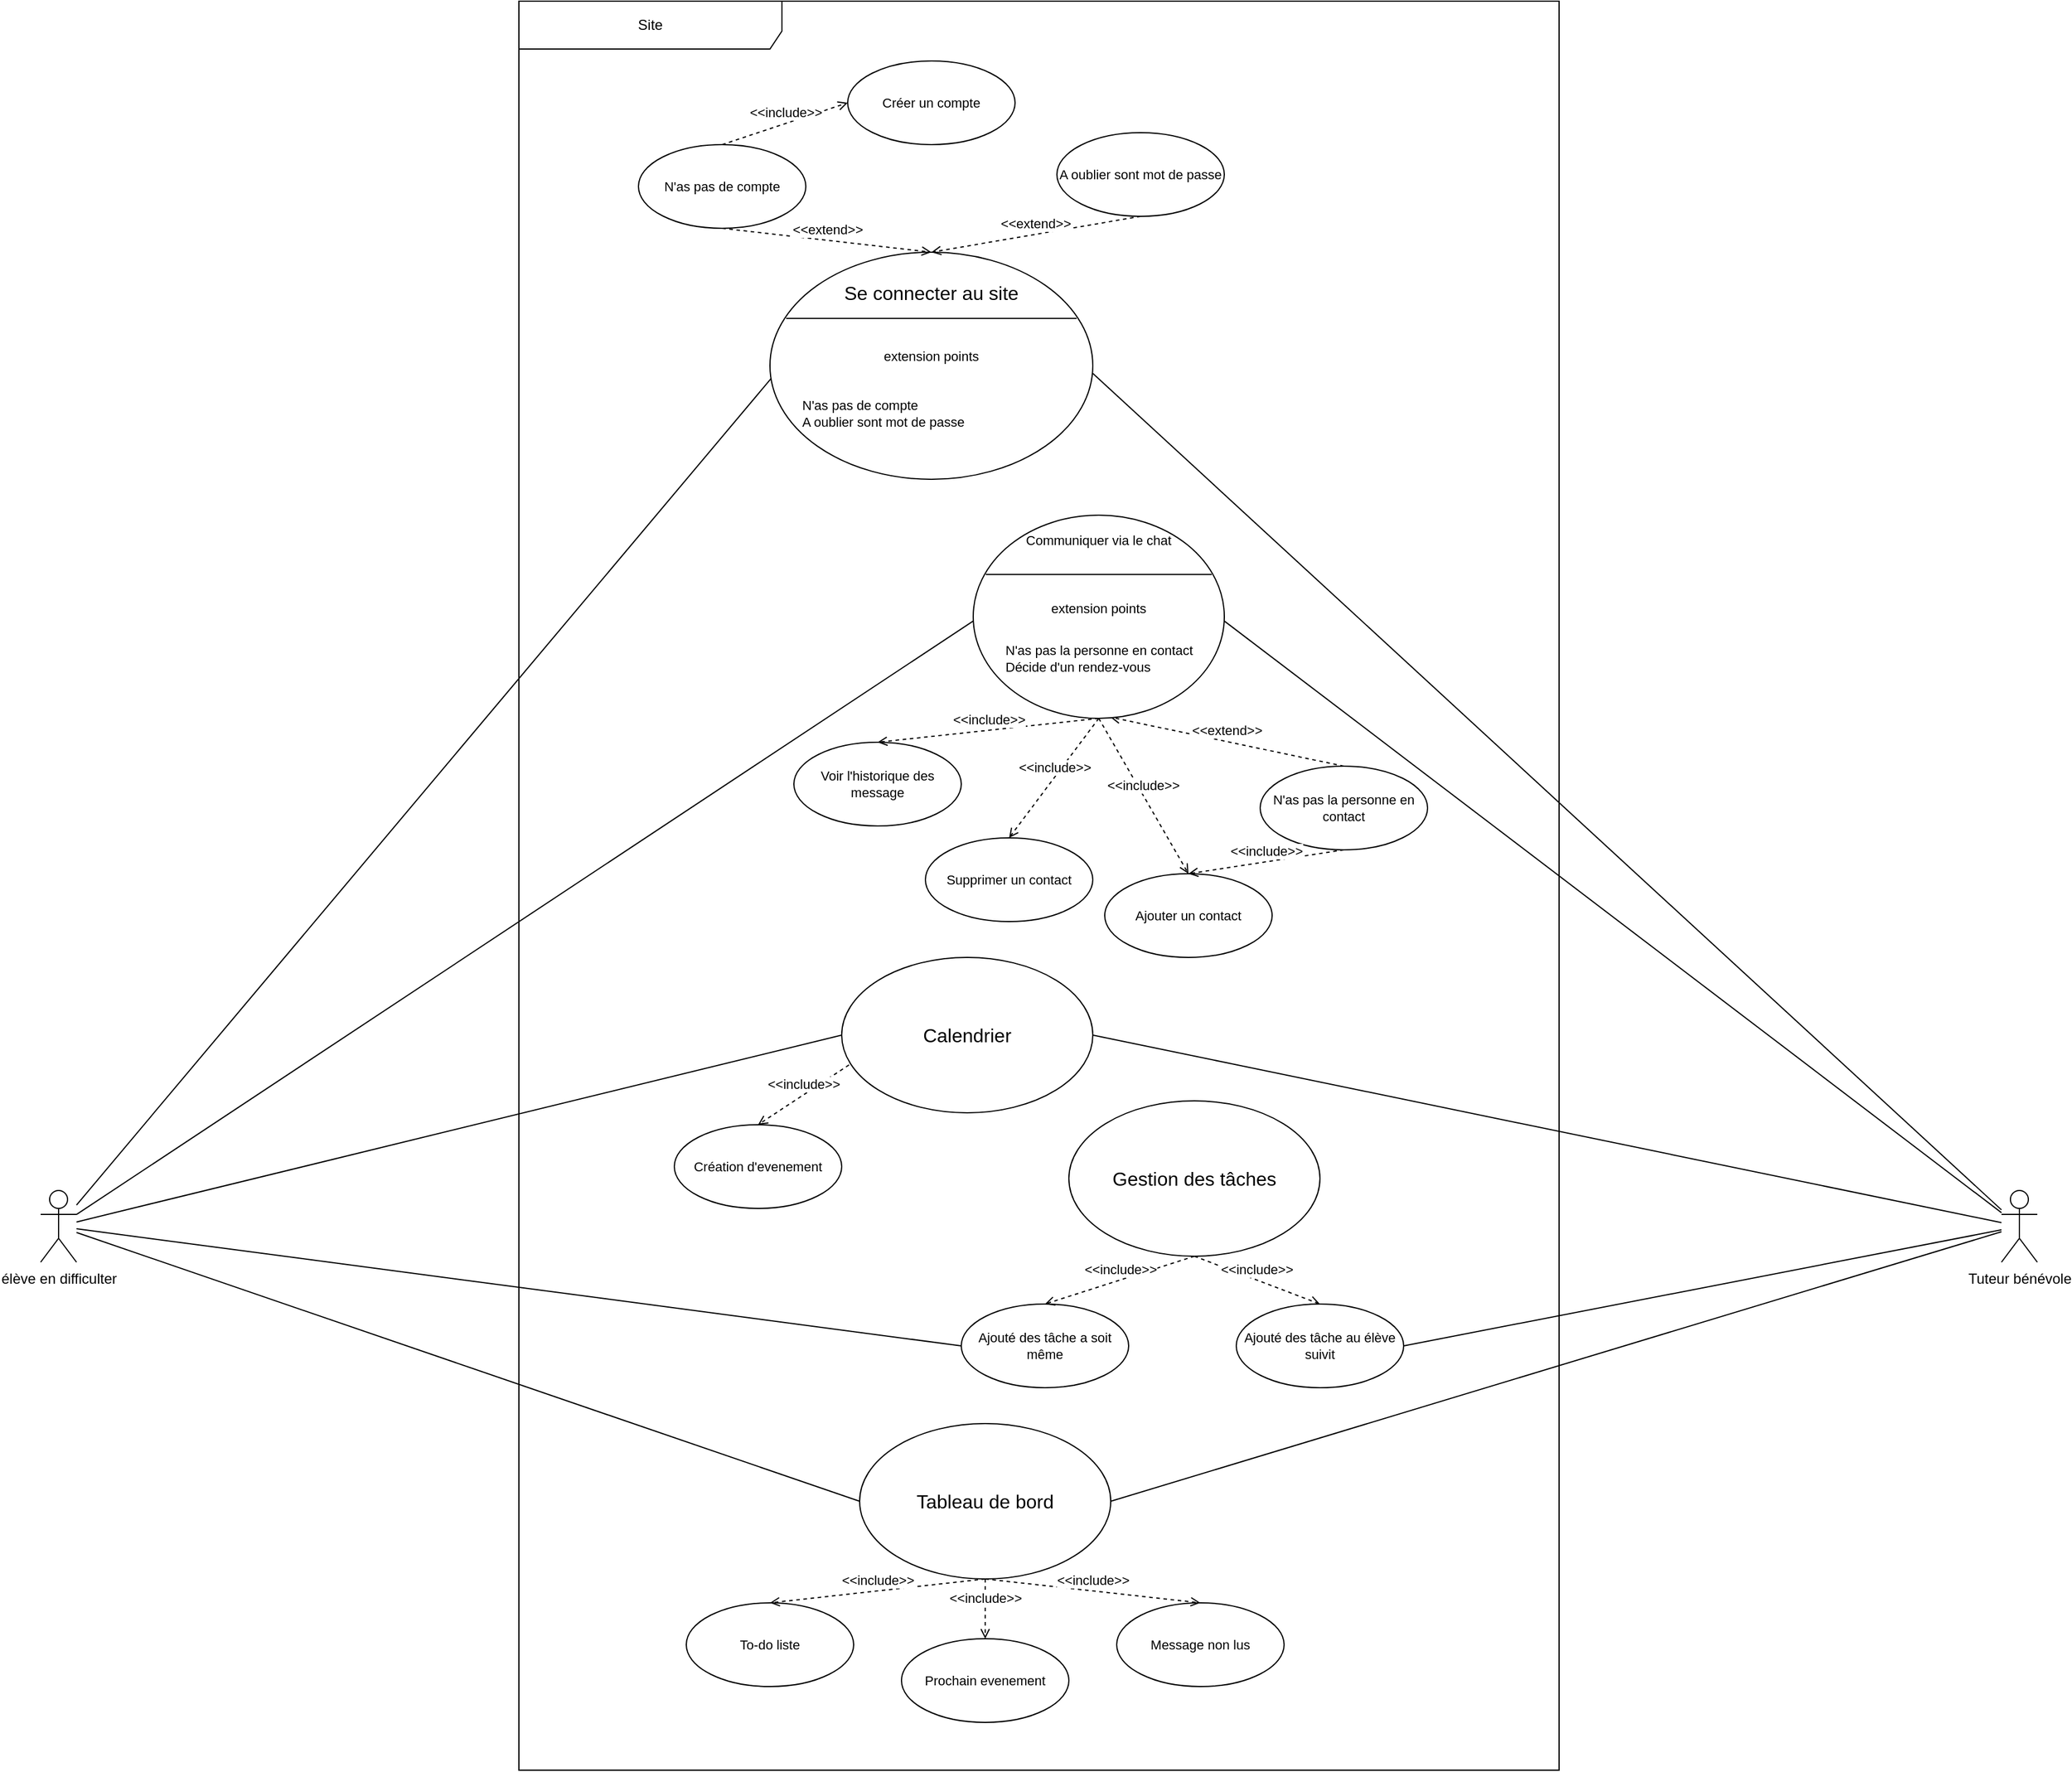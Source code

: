 <mxfile version="21.5.1" type="github">
  <diagram name="Page-1" id="kGMyGou1nUePbA4EINrC">
    <mxGraphModel dx="10929" dy="9974" grid="1" gridSize="10" guides="1" tooltips="1" connect="1" arrows="1" fold="1" page="1" pageScale="1" pageWidth="827" pageHeight="1169" math="0" shadow="0">
      <root>
        <mxCell id="0" />
        <mxCell id="1" parent="0" />
        <mxCell id="mz7fUr0vwj-igbSiduvv-72" style="edgeStyle=none;shape=connector;rounded=0;orthogonalLoop=1;jettySize=auto;html=1;labelBackgroundColor=default;strokeColor=default;fontFamily=Helvetica;fontSize=11;fontColor=default;endArrow=none;endFill=0;entryX=0.017;entryY=-0.2;entryDx=0;entryDy=0;entryPerimeter=0;" parent="1" source="mz7fUr0vwj-igbSiduvv-27" target="mz7fUr0vwj-igbSiduvv-78" edge="1">
          <mxGeometry relative="1" as="geometry" />
        </mxCell>
        <mxCell id="mz7fUr0vwj-igbSiduvv-88" style="edgeStyle=none;shape=connector;rounded=0;orthogonalLoop=1;jettySize=auto;html=1;labelBackgroundColor=default;strokeColor=default;fontFamily=Helvetica;fontSize=11;fontColor=default;endArrow=none;endFill=0;entryX=0;entryY=0.75;entryDx=0;entryDy=0;" parent="1" source="mz7fUr0vwj-igbSiduvv-27" target="mz7fUr0vwj-igbSiduvv-98" edge="1">
          <mxGeometry relative="1" as="geometry">
            <mxPoint x="-4521" y="-6325" as="targetPoint" />
          </mxGeometry>
        </mxCell>
        <mxCell id="mz7fUr0vwj-igbSiduvv-108" style="edgeStyle=none;shape=connector;rounded=0;orthogonalLoop=1;jettySize=auto;html=1;entryX=0;entryY=0.5;entryDx=0;entryDy=0;labelBackgroundColor=default;strokeColor=default;fontFamily=Helvetica;fontSize=11;fontColor=default;endArrow=none;endFill=0;" parent="1" source="mz7fUr0vwj-igbSiduvv-27" target="mz7fUr0vwj-igbSiduvv-107" edge="1">
          <mxGeometry relative="1" as="geometry" />
        </mxCell>
        <mxCell id="mz7fUr0vwj-igbSiduvv-115" style="edgeStyle=none;shape=connector;rounded=0;orthogonalLoop=1;jettySize=auto;html=1;entryX=0;entryY=0.5;entryDx=0;entryDy=0;labelBackgroundColor=default;strokeColor=default;fontFamily=Helvetica;fontSize=11;fontColor=default;endArrow=none;endFill=0;" parent="1" source="mz7fUr0vwj-igbSiduvv-27" target="mz7fUr0vwj-igbSiduvv-123" edge="1">
          <mxGeometry relative="1" as="geometry" />
        </mxCell>
        <mxCell id="mz7fUr0vwj-igbSiduvv-131" style="edgeStyle=none;shape=connector;rounded=0;orthogonalLoop=1;jettySize=auto;html=1;entryX=0;entryY=0.5;entryDx=0;entryDy=0;labelBackgroundColor=default;strokeColor=default;fontFamily=Helvetica;fontSize=11;fontColor=default;endArrow=none;endFill=0;" parent="1" source="mz7fUr0vwj-igbSiduvv-27" target="mz7fUr0vwj-igbSiduvv-126" edge="1">
          <mxGeometry relative="1" as="geometry" />
        </mxCell>
        <mxCell id="mz7fUr0vwj-igbSiduvv-27" value="élève en difficulter" style="shape=umlActor;verticalLabelPosition=bottom;verticalAlign=top;html=1;" parent="1" vertex="1">
          <mxGeometry x="-5391" y="-5965" width="30" height="60" as="geometry" />
        </mxCell>
        <mxCell id="mz7fUr0vwj-igbSiduvv-29" value="&lt;div&gt;Site&lt;/div&gt;" style="shape=umlFrame;whiteSpace=wrap;html=1;pointerEvents=0;width=220;height=40;connectable=0;" parent="1" vertex="1">
          <mxGeometry x="-4991" y="-6960" width="870" height="1480" as="geometry" />
        </mxCell>
        <mxCell id="mz7fUr0vwj-igbSiduvv-73" style="edgeStyle=none;shape=connector;rounded=0;orthogonalLoop=1;jettySize=auto;html=1;entryX=1;entryY=-0.2;entryDx=0;entryDy=0;labelBackgroundColor=default;strokeColor=default;fontFamily=Helvetica;fontSize=11;fontColor=default;endArrow=none;endFill=0;entryPerimeter=0;" parent="1" source="mz7fUr0vwj-igbSiduvv-30" target="mz7fUr0vwj-igbSiduvv-78" edge="1">
          <mxGeometry relative="1" as="geometry" />
        </mxCell>
        <mxCell id="mz7fUr0vwj-igbSiduvv-89" style="edgeStyle=none;shape=connector;rounded=0;orthogonalLoop=1;jettySize=auto;html=1;entryX=1;entryY=0.75;entryDx=0;entryDy=0;labelBackgroundColor=default;strokeColor=default;fontFamily=Helvetica;fontSize=11;fontColor=default;endArrow=none;endFill=0;" parent="1" source="mz7fUr0vwj-igbSiduvv-30" target="mz7fUr0vwj-igbSiduvv-98" edge="1">
          <mxGeometry relative="1" as="geometry">
            <mxPoint x="-4381" y="-6325" as="targetPoint" />
          </mxGeometry>
        </mxCell>
        <mxCell id="mz7fUr0vwj-igbSiduvv-109" style="edgeStyle=none;shape=connector;rounded=0;orthogonalLoop=1;jettySize=auto;html=1;entryX=1;entryY=0.5;entryDx=0;entryDy=0;labelBackgroundColor=default;strokeColor=default;fontFamily=Helvetica;fontSize=11;fontColor=default;endArrow=none;endFill=0;" parent="1" source="mz7fUr0vwj-igbSiduvv-30" target="mz7fUr0vwj-igbSiduvv-107" edge="1">
          <mxGeometry relative="1" as="geometry" />
        </mxCell>
        <mxCell id="mz7fUr0vwj-igbSiduvv-116" style="edgeStyle=none;shape=connector;rounded=0;orthogonalLoop=1;jettySize=auto;html=1;entryX=1;entryY=0.5;entryDx=0;entryDy=0;labelBackgroundColor=default;strokeColor=default;fontFamily=Helvetica;fontSize=11;fontColor=default;endArrow=none;endFill=0;" parent="1" source="mz7fUr0vwj-igbSiduvv-30" target="mz7fUr0vwj-igbSiduvv-124" edge="1">
          <mxGeometry relative="1" as="geometry" />
        </mxCell>
        <mxCell id="mz7fUr0vwj-igbSiduvv-132" style="edgeStyle=none;shape=connector;rounded=0;orthogonalLoop=1;jettySize=auto;html=1;entryX=1;entryY=0.5;entryDx=0;entryDy=0;labelBackgroundColor=default;strokeColor=default;fontFamily=Helvetica;fontSize=11;fontColor=default;endArrow=none;endFill=0;" parent="1" source="mz7fUr0vwj-igbSiduvv-30" target="mz7fUr0vwj-igbSiduvv-126" edge="1">
          <mxGeometry relative="1" as="geometry" />
        </mxCell>
        <mxCell id="mz7fUr0vwj-igbSiduvv-30" value="Tuteur bénévole" style="shape=umlActor;verticalLabelPosition=bottom;verticalAlign=top;html=1;" parent="1" vertex="1">
          <mxGeometry x="-3751" y="-5965" width="30" height="60" as="geometry" />
        </mxCell>
        <mxCell id="mz7fUr0vwj-igbSiduvv-71" value="N&#39;as pas de compte" style="ellipse;whiteSpace=wrap;html=1;fontFamily=Helvetica;fontSize=11;fontColor=default;" parent="1" vertex="1">
          <mxGeometry x="-4891" y="-6840" width="140" height="70" as="geometry" />
        </mxCell>
        <mxCell id="mz7fUr0vwj-igbSiduvv-74" value="" style="shape=ellipse;container=1;horizontal=1;horizontalStack=0;resizeParent=1;resizeParentMax=0;resizeLast=0;html=1;dashed=0;collapsible=0;fontFamily=Helvetica;fontSize=11;fontColor=default;" parent="1" vertex="1">
          <mxGeometry x="-4781" y="-6750" width="270" height="190" as="geometry" />
        </mxCell>
        <mxCell id="mz7fUr0vwj-igbSiduvv-75" value="&lt;div style=&quot;font-size: 16px;&quot;&gt;Se connecter au site&lt;br style=&quot;font-size: 16px;&quot;&gt;&lt;/div&gt;" style="html=1;strokeColor=none;fillColor=none;align=center;verticalAlign=middle;rotatable=0;whiteSpace=wrap;fontFamily=Helvetica;fontSize=16;fontColor=default;" parent="mz7fUr0vwj-igbSiduvv-74" vertex="1">
          <mxGeometry y="10" width="270" height="47.5" as="geometry" />
        </mxCell>
        <mxCell id="mz7fUr0vwj-igbSiduvv-76" value="" style="line;strokeWidth=1;fillColor=none;rotatable=0;labelPosition=right;points=[];portConstraint=eastwest;dashed=0;resizeWidth=1;fontFamily=Helvetica;fontSize=11;fontColor=default;" parent="mz7fUr0vwj-igbSiduvv-74" vertex="1">
          <mxGeometry x="13.5" y="47.5" width="243.0" height="15.833" as="geometry" />
        </mxCell>
        <mxCell id="mz7fUr0vwj-igbSiduvv-77" value="extension points" style="text;html=1;align=center;verticalAlign=middle;rotatable=0;fillColor=none;strokeColor=none;whiteSpace=wrap;fontSize=11;fontFamily=Helvetica;fontColor=default;" parent="mz7fUr0vwj-igbSiduvv-74" vertex="1">
          <mxGeometry y="63.333" width="270" height="47.5" as="geometry" />
        </mxCell>
        <mxCell id="mz7fUr0vwj-igbSiduvv-78" value="&lt;div&gt;N&#39;as pas de compte&lt;/div&gt;&lt;div&gt;A oublier sont mot de passe&lt;br&gt;&lt;/div&gt;" style="text;html=1;align=left;verticalAlign=middle;rotatable=0;spacingLeft=25;fillColor=none;strokeColor=none;whiteSpace=wrap;fontSize=11;fontFamily=Helvetica;fontColor=default;" parent="mz7fUr0vwj-igbSiduvv-74" vertex="1">
          <mxGeometry y="110.833" width="270" height="47.5" as="geometry" />
        </mxCell>
        <mxCell id="mz7fUr0vwj-igbSiduvv-82" value="&amp;lt;&amp;lt;extend&amp;gt;&amp;gt;" style="html=1;verticalAlign=bottom;labelBackgroundColor=default;endArrow=open;endFill=0;dashed=1;rounded=0;strokeColor=default;fontFamily=Helvetica;fontSize=11;fontColor=default;shape=connector;exitX=0.5;exitY=1;exitDx=0;exitDy=0;" parent="1" source="mz7fUr0vwj-igbSiduvv-71" edge="1">
          <mxGeometry x="0.013" width="160" relative="1" as="geometry">
            <mxPoint x="-4951" y="-6550" as="sourcePoint" />
            <mxPoint x="-4646" y="-6750" as="targetPoint" />
            <mxPoint as="offset" />
          </mxGeometry>
        </mxCell>
        <mxCell id="mz7fUr0vwj-igbSiduvv-83" value="&amp;lt;&amp;lt;include&amp;gt;&amp;gt;" style="html=1;verticalAlign=bottom;labelBackgroundColor=default;endArrow=open;endFill=0;dashed=1;rounded=0;strokeColor=default;fontFamily=Helvetica;fontSize=11;fontColor=default;shape=connector;exitX=0.5;exitY=0;exitDx=0;exitDy=0;entryX=0;entryY=0.5;entryDx=0;entryDy=0;" parent="1" source="mz7fUr0vwj-igbSiduvv-71" target="mz7fUr0vwj-igbSiduvv-84" edge="1">
          <mxGeometry width="160" relative="1" as="geometry">
            <mxPoint x="-4691" y="-6830" as="sourcePoint" />
            <mxPoint x="-4631" y="-6950" as="targetPoint" />
          </mxGeometry>
        </mxCell>
        <mxCell id="mz7fUr0vwj-igbSiduvv-84" value="Créer un compte" style="ellipse;whiteSpace=wrap;html=1;fontFamily=Helvetica;fontSize=11;fontColor=default;" parent="1" vertex="1">
          <mxGeometry x="-4716" y="-6910" width="140" height="70" as="geometry" />
        </mxCell>
        <mxCell id="mz7fUr0vwj-igbSiduvv-85" value="A oublier sont mot de passe" style="ellipse;whiteSpace=wrap;html=1;fontFamily=Helvetica;fontSize=11;fontColor=default;" parent="1" vertex="1">
          <mxGeometry x="-4541" y="-6850" width="140" height="70" as="geometry" />
        </mxCell>
        <mxCell id="mz7fUr0vwj-igbSiduvv-86" value="&amp;lt;&amp;lt;extend&amp;gt;&amp;gt;" style="html=1;verticalAlign=bottom;labelBackgroundColor=default;endArrow=open;endFill=0;dashed=1;rounded=0;strokeColor=default;fontFamily=Helvetica;fontSize=11;fontColor=default;shape=connector;entryX=0.5;entryY=0;entryDx=0;entryDy=0;exitX=0.5;exitY=1;exitDx=0;exitDy=0;" parent="1" source="mz7fUr0vwj-igbSiduvv-85" target="mz7fUr0vwj-igbSiduvv-74" edge="1">
          <mxGeometry width="160" relative="1" as="geometry">
            <mxPoint x="-4531" y="-6790" as="sourcePoint" />
            <mxPoint x="-4500" y="-6726" as="targetPoint" />
          </mxGeometry>
        </mxCell>
        <mxCell id="mz7fUr0vwj-igbSiduvv-90" value="N&#39;as pas la personne en contact" style="ellipse;whiteSpace=wrap;html=1;fontFamily=Helvetica;fontSize=11;fontColor=default;" parent="1" vertex="1">
          <mxGeometry x="-4371" y="-6320" width="140" height="70" as="geometry" />
        </mxCell>
        <mxCell id="mz7fUr0vwj-igbSiduvv-91" value="Voir l&#39;historique des message" style="ellipse;whiteSpace=wrap;html=1;fontFamily=Helvetica;fontSize=11;fontColor=default;" parent="1" vertex="1">
          <mxGeometry x="-4761" y="-6340" width="140" height="70" as="geometry" />
        </mxCell>
        <mxCell id="mz7fUr0vwj-igbSiduvv-92" value="&amp;lt;&amp;lt;include&amp;gt;&amp;gt;" style="html=1;verticalAlign=bottom;labelBackgroundColor=default;endArrow=open;endFill=0;dashed=1;rounded=0;strokeColor=default;fontFamily=Helvetica;fontSize=11;fontColor=default;shape=connector;exitX=0.5;exitY=1;exitDx=0;exitDy=0;entryX=0.5;entryY=0;entryDx=0;entryDy=0;" parent="1" source="mz7fUr0vwj-igbSiduvv-95" target="mz7fUr0vwj-igbSiduvv-91" edge="1">
          <mxGeometry width="160" relative="1" as="geometry">
            <mxPoint x="-4501" y="-6410" as="sourcePoint" />
            <mxPoint x="-4471" y="-6320" as="targetPoint" />
          </mxGeometry>
        </mxCell>
        <mxCell id="mz7fUr0vwj-igbSiduvv-93" value="&amp;lt;&amp;lt;extend&amp;gt;&amp;gt;" style="html=1;verticalAlign=bottom;labelBackgroundColor=default;endArrow=open;endFill=0;dashed=1;rounded=0;strokeColor=default;fontFamily=Helvetica;fontSize=11;fontColor=default;shape=connector;exitX=0.5;exitY=0;exitDx=0;exitDy=0;entryX=0.546;entryY=0.994;entryDx=0;entryDy=0;entryPerimeter=0;" parent="1" source="mz7fUr0vwj-igbSiduvv-90" target="mz7fUr0vwj-igbSiduvv-95" edge="1">
          <mxGeometry width="160" relative="1" as="geometry">
            <mxPoint x="-4451" y="-6350" as="sourcePoint" />
            <mxPoint x="-4501" y="-6410" as="targetPoint" />
          </mxGeometry>
        </mxCell>
        <mxCell id="mz7fUr0vwj-igbSiduvv-94" value="Ajouter un contact" style="ellipse;whiteSpace=wrap;html=1;fontFamily=Helvetica;fontSize=11;fontColor=default;" parent="1" vertex="1">
          <mxGeometry x="-4501" y="-6230" width="140" height="70" as="geometry" />
        </mxCell>
        <mxCell id="mz7fUr0vwj-igbSiduvv-95" value="" style="shape=ellipse;container=1;horizontal=1;horizontalStack=0;resizeParent=1;resizeParentMax=0;resizeLast=0;html=1;dashed=0;collapsible=0;fontFamily=Helvetica;fontSize=11;fontColor=default;" parent="1" vertex="1">
          <mxGeometry x="-4611" y="-6530" width="210" height="170" as="geometry" />
        </mxCell>
        <mxCell id="mz7fUr0vwj-igbSiduvv-96" value="Communiquer via le chat" style="html=1;strokeColor=none;fillColor=none;align=center;verticalAlign=middle;rotatable=0;whiteSpace=wrap;fontFamily=Helvetica;fontSize=11;fontColor=default;" parent="mz7fUr0vwj-igbSiduvv-95" vertex="1">
          <mxGeometry width="210" height="42.5" as="geometry" />
        </mxCell>
        <mxCell id="mz7fUr0vwj-igbSiduvv-97" value="" style="line;strokeWidth=1;fillColor=none;rotatable=0;labelPosition=right;points=[];portConstraint=eastwest;dashed=0;resizeWidth=1;fontFamily=Helvetica;fontSize=11;fontColor=default;" parent="mz7fUr0vwj-igbSiduvv-95" vertex="1">
          <mxGeometry x="10.5" y="42.5" width="189" height="14.167" as="geometry" />
        </mxCell>
        <mxCell id="mz7fUr0vwj-igbSiduvv-98" value="extension points" style="text;html=1;align=center;verticalAlign=middle;rotatable=0;fillColor=none;strokeColor=none;whiteSpace=wrap;fontSize=11;fontFamily=Helvetica;fontColor=default;" parent="mz7fUr0vwj-igbSiduvv-95" vertex="1">
          <mxGeometry y="56.667" width="210" height="42.5" as="geometry" />
        </mxCell>
        <mxCell id="mz7fUr0vwj-igbSiduvv-99" value="&lt;div&gt;N&#39;as pas la personne en contact&lt;/div&gt;&lt;div&gt;Décide d&#39;un rendez-vous&lt;br&gt;&lt;/div&gt;" style="text;html=1;align=left;verticalAlign=middle;rotatable=0;spacingLeft=25;fillColor=none;strokeColor=none;whiteSpace=wrap;fontSize=11;fontFamily=Helvetica;fontColor=default;" parent="mz7fUr0vwj-igbSiduvv-95" vertex="1">
          <mxGeometry y="99.167" width="210" height="42.5" as="geometry" />
        </mxCell>
        <mxCell id="mz7fUr0vwj-igbSiduvv-100" value="&amp;lt;&amp;lt;include&amp;gt;&amp;gt;" style="html=1;verticalAlign=bottom;labelBackgroundColor=default;endArrow=open;endFill=0;dashed=1;rounded=0;strokeColor=default;fontFamily=Helvetica;fontSize=11;fontColor=default;shape=connector;exitX=0.5;exitY=1;exitDx=0;exitDy=0;entryX=0.5;entryY=0;entryDx=0;entryDy=0;" parent="1" source="mz7fUr0vwj-igbSiduvv-90" target="mz7fUr0vwj-igbSiduvv-94" edge="1">
          <mxGeometry width="160" relative="1" as="geometry">
            <mxPoint x="-4356" y="-6195" as="sourcePoint" />
            <mxPoint x="-4461" y="-6105" as="targetPoint" />
          </mxGeometry>
        </mxCell>
        <mxCell id="mz7fUr0vwj-igbSiduvv-101" value="&amp;lt;&amp;lt;include&amp;gt;&amp;gt;" style="html=1;verticalAlign=bottom;labelBackgroundColor=default;endArrow=open;endFill=0;dashed=1;rounded=0;strokeColor=default;fontFamily=Helvetica;fontSize=11;fontColor=default;shape=connector;exitX=0.5;exitY=1;exitDx=0;exitDy=0;entryX=0.5;entryY=0;entryDx=0;entryDy=0;" parent="1" source="mz7fUr0vwj-igbSiduvv-95" target="mz7fUr0vwj-igbSiduvv-94" edge="1">
          <mxGeometry width="160" relative="1" as="geometry">
            <mxPoint x="-4271" y="-6240" as="sourcePoint" />
            <mxPoint x="-4461" y="-6250" as="targetPoint" />
          </mxGeometry>
        </mxCell>
        <mxCell id="mz7fUr0vwj-igbSiduvv-102" value="Supprimer un contact" style="ellipse;whiteSpace=wrap;html=1;fontFamily=Helvetica;fontSize=11;fontColor=default;" parent="1" vertex="1">
          <mxGeometry x="-4651" y="-6260" width="140" height="70" as="geometry" />
        </mxCell>
        <mxCell id="mz7fUr0vwj-igbSiduvv-103" value="&amp;lt;&amp;lt;include&amp;gt;&amp;gt;" style="html=1;verticalAlign=bottom;labelBackgroundColor=default;endArrow=open;endFill=0;dashed=1;rounded=0;strokeColor=default;fontFamily=Helvetica;fontSize=11;fontColor=default;shape=connector;exitX=0.5;exitY=1;exitDx=0;exitDy=0;entryX=0.5;entryY=0;entryDx=0;entryDy=0;" parent="1" source="mz7fUr0vwj-igbSiduvv-95" target="mz7fUr0vwj-igbSiduvv-102" edge="1">
          <mxGeometry width="160" relative="1" as="geometry">
            <mxPoint x="-4271" y="-6240" as="sourcePoint" />
            <mxPoint x="-4461" y="-6250" as="targetPoint" />
          </mxGeometry>
        </mxCell>
        <mxCell id="mz7fUr0vwj-igbSiduvv-107" value="Calendrier" style="ellipse;whiteSpace=wrap;html=1;fontFamily=Helvetica;fontSize=16;fontColor=default;" parent="1" vertex="1">
          <mxGeometry x="-4721" y="-6160" width="210" height="130" as="geometry" />
        </mxCell>
        <mxCell id="mz7fUr0vwj-igbSiduvv-110" value="&lt;div&gt;Création d&#39;evenement&lt;/div&gt;" style="ellipse;whiteSpace=wrap;html=1;fontFamily=Helvetica;fontSize=11;fontColor=default;" parent="1" vertex="1">
          <mxGeometry x="-4861" y="-6020" width="140" height="70" as="geometry" />
        </mxCell>
        <mxCell id="mz7fUr0vwj-igbSiduvv-111" value="&amp;lt;&amp;lt;include&amp;gt;&amp;gt;" style="html=1;verticalAlign=bottom;labelBackgroundColor=default;endArrow=open;endFill=0;dashed=1;rounded=0;strokeColor=default;fontFamily=Helvetica;fontSize=11;fontColor=default;shape=connector;exitX=0.029;exitY=0.692;exitDx=0;exitDy=0;entryX=0.5;entryY=0;entryDx=0;entryDy=0;exitPerimeter=0;" parent="1" source="mz7fUr0vwj-igbSiduvv-107" target="mz7fUr0vwj-igbSiduvv-110" edge="1">
          <mxGeometry width="160" relative="1" as="geometry">
            <mxPoint x="-4956" y="-5816" as="sourcePoint" />
            <mxPoint x="-4941" y="-5770" as="targetPoint" />
            <mxPoint as="offset" />
          </mxGeometry>
        </mxCell>
        <mxCell id="mz7fUr0vwj-igbSiduvv-114" value="Gestion des tâches" style="ellipse;whiteSpace=wrap;html=1;fontFamily=Helvetica;fontSize=16;fontColor=default;" parent="1" vertex="1">
          <mxGeometry x="-4531" y="-6040" width="210" height="130" as="geometry" />
        </mxCell>
        <mxCell id="mz7fUr0vwj-igbSiduvv-122" value="&amp;lt;&amp;lt;include&amp;gt;&amp;gt;" style="html=1;verticalAlign=bottom;labelBackgroundColor=default;endArrow=open;endFill=0;dashed=1;rounded=0;strokeColor=default;fontFamily=Helvetica;fontSize=11;fontColor=default;shape=connector;entryX=0.5;entryY=0;entryDx=0;entryDy=0;exitX=0.5;exitY=1;exitDx=0;exitDy=0;" parent="1" source="mz7fUr0vwj-igbSiduvv-114" target="mz7fUr0vwj-igbSiduvv-124" edge="1">
          <mxGeometry width="160" relative="1" as="geometry">
            <mxPoint x="-4536" y="-5710" as="sourcePoint" />
            <mxPoint x="-4141.0" y="-5790" as="targetPoint" />
          </mxGeometry>
        </mxCell>
        <mxCell id="mz7fUr0vwj-igbSiduvv-123" value="Ajouté des tâche a soit même" style="ellipse;whiteSpace=wrap;html=1;fontFamily=Helvetica;fontSize=11;fontColor=default;" parent="1" vertex="1">
          <mxGeometry x="-4621" y="-5870" width="140" height="70" as="geometry" />
        </mxCell>
        <mxCell id="mz7fUr0vwj-igbSiduvv-124" value="Ajouté des tâche au élève suivit" style="ellipse;whiteSpace=wrap;html=1;fontFamily=Helvetica;fontSize=11;fontColor=default;" parent="1" vertex="1">
          <mxGeometry x="-4391" y="-5870" width="140" height="70" as="geometry" />
        </mxCell>
        <mxCell id="mz7fUr0vwj-igbSiduvv-125" value="&amp;lt;&amp;lt;include&amp;gt;&amp;gt;" style="html=1;verticalAlign=bottom;labelBackgroundColor=default;endArrow=open;endFill=0;dashed=1;rounded=0;strokeColor=default;fontFamily=Helvetica;fontSize=11;fontColor=default;shape=connector;entryX=0.5;entryY=0;entryDx=0;entryDy=0;exitX=0.5;exitY=1;exitDx=0;exitDy=0;" parent="1" source="mz7fUr0vwj-igbSiduvv-114" target="mz7fUr0vwj-igbSiduvv-123" edge="1">
          <mxGeometry width="160" relative="1" as="geometry">
            <mxPoint x="-4506" y="-5745" as="sourcePoint" />
            <mxPoint x="-4336" y="-5665" as="targetPoint" />
          </mxGeometry>
        </mxCell>
        <mxCell id="mz7fUr0vwj-igbSiduvv-126" value="Tableau de bord" style="ellipse;whiteSpace=wrap;html=1;fontFamily=Helvetica;fontSize=16;fontColor=default;" parent="1" vertex="1">
          <mxGeometry x="-4706" y="-5770" width="210" height="130" as="geometry" />
        </mxCell>
        <mxCell id="mz7fUr0vwj-igbSiduvv-133" value="To-do liste" style="ellipse;whiteSpace=wrap;html=1;fontFamily=Helvetica;fontSize=11;fontColor=default;" parent="1" vertex="1">
          <mxGeometry x="-4851" y="-5620" width="140" height="70" as="geometry" />
        </mxCell>
        <mxCell id="mz7fUr0vwj-igbSiduvv-134" value="&amp;lt;&amp;lt;include&amp;gt;&amp;gt;" style="html=1;verticalAlign=bottom;labelBackgroundColor=default;endArrow=open;endFill=0;dashed=1;rounded=0;strokeColor=default;fontFamily=Helvetica;fontSize=11;fontColor=default;shape=connector;entryX=0.5;entryY=0;entryDx=0;entryDy=0;exitX=0.5;exitY=1;exitDx=0;exitDy=0;" parent="1" source="mz7fUr0vwj-igbSiduvv-126" target="mz7fUr0vwj-igbSiduvv-133" edge="1">
          <mxGeometry width="160" relative="1" as="geometry">
            <mxPoint x="-4801" y="-5630" as="sourcePoint" />
            <mxPoint x="-4811" y="-5510" as="targetPoint" />
          </mxGeometry>
        </mxCell>
        <mxCell id="mz7fUr0vwj-igbSiduvv-135" value="Prochain evenement" style="ellipse;whiteSpace=wrap;html=1;fontFamily=Helvetica;fontSize=11;fontColor=default;" parent="1" vertex="1">
          <mxGeometry x="-4671" y="-5590" width="140" height="70" as="geometry" />
        </mxCell>
        <mxCell id="mz7fUr0vwj-igbSiduvv-136" value="&amp;lt;&amp;lt;include&amp;gt;&amp;gt;" style="html=1;verticalAlign=bottom;labelBackgroundColor=default;endArrow=open;endFill=0;dashed=1;rounded=0;strokeColor=default;fontFamily=Helvetica;fontSize=11;fontColor=default;shape=connector;entryX=0.5;entryY=0;entryDx=0;entryDy=0;exitX=0.5;exitY=1;exitDx=0;exitDy=0;" parent="1" source="mz7fUr0vwj-igbSiduvv-126" target="mz7fUr0vwj-igbSiduvv-135" edge="1">
          <mxGeometry width="160" relative="1" as="geometry">
            <mxPoint x="-4666" y="-5600" as="sourcePoint" />
            <mxPoint x="-4676" y="-5480" as="targetPoint" />
          </mxGeometry>
        </mxCell>
        <mxCell id="mz7fUr0vwj-igbSiduvv-137" value="Message non lus" style="ellipse;whiteSpace=wrap;html=1;fontFamily=Helvetica;fontSize=11;fontColor=default;" parent="1" vertex="1">
          <mxGeometry x="-4491" y="-5620" width="140" height="70" as="geometry" />
        </mxCell>
        <mxCell id="mz7fUr0vwj-igbSiduvv-138" value="&amp;lt;&amp;lt;include&amp;gt;&amp;gt;" style="html=1;verticalAlign=bottom;labelBackgroundColor=default;endArrow=open;endFill=0;dashed=1;rounded=0;strokeColor=default;fontFamily=Helvetica;fontSize=11;fontColor=default;shape=connector;entryX=0.5;entryY=0;entryDx=0;entryDy=0;exitX=0.5;exitY=1;exitDx=0;exitDy=0;" parent="1" source="mz7fUr0vwj-igbSiduvv-126" target="mz7fUr0vwj-igbSiduvv-137" edge="1">
          <mxGeometry width="160" relative="1" as="geometry">
            <mxPoint x="-4456" y="-5590" as="sourcePoint" />
            <mxPoint x="-4466" y="-5470" as="targetPoint" />
          </mxGeometry>
        </mxCell>
      </root>
    </mxGraphModel>
  </diagram>
</mxfile>
